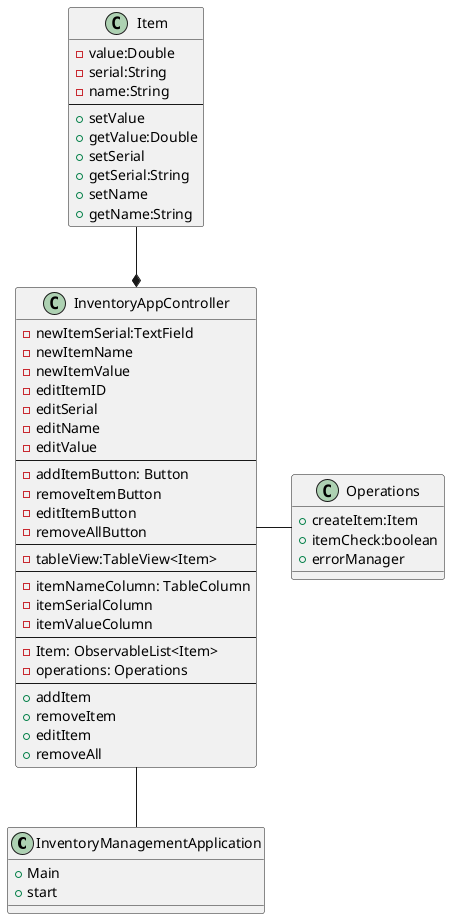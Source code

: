 @startuml
'https://plantuml.com/sequence-diagram
class InventoryManagementApplication{
+Main
+start
}
class InventoryAppController{
-newItemSerial:TextField
-newItemName
-newItemValue
-editItemID
-editSerial
-editName
-editValue
--
-addItemButton: Button
-removeItemButton
-editItemButton
-removeAllButton
--
-tableView:TableView<Item>
--
-itemNameColumn: TableColumn
-itemSerialColumn
-itemValueColumn
--
-Item: ObservableList<Item>
-operations: Operations
--
+addItem
+removeItem
+editItem
+removeAll
}

class Operations{
+createItem:Item
+itemCheck:boolean
+errorManager
}

class Item {
-value:Double
-serial:String
-name:String
--
+setValue
+getValue:Double
+setSerial
+getSerial:String
+setName
+getName:String
}

InventoryAppController - Operations
Item --* InventoryAppController
InventoryAppController -- InventoryManagementApplication
@enduml